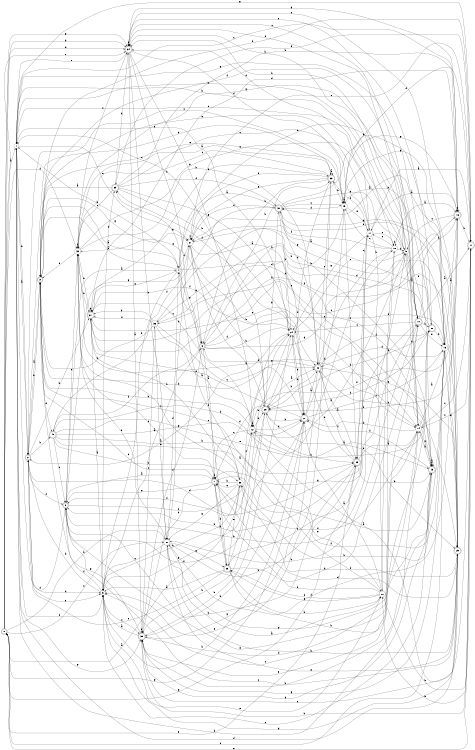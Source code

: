 digraph n33_7 {
__start0 [label="" shape="none"];

rankdir=LR;
size="8,5";

s0 [style="rounded,filled", color="black", fillcolor="white" shape="doublecircle", label="0"];
s1 [style="filled", color="black", fillcolor="white" shape="circle", label="1"];
s2 [style="rounded,filled", color="black", fillcolor="white" shape="doublecircle", label="2"];
s3 [style="rounded,filled", color="black", fillcolor="white" shape="doublecircle", label="3"];
s4 [style="filled", color="black", fillcolor="white" shape="circle", label="4"];
s5 [style="filled", color="black", fillcolor="white" shape="circle", label="5"];
s6 [style="rounded,filled", color="black", fillcolor="white" shape="doublecircle", label="6"];
s7 [style="rounded,filled", color="black", fillcolor="white" shape="doublecircle", label="7"];
s8 [style="rounded,filled", color="black", fillcolor="white" shape="doublecircle", label="8"];
s9 [style="filled", color="black", fillcolor="white" shape="circle", label="9"];
s10 [style="rounded,filled", color="black", fillcolor="white" shape="doublecircle", label="10"];
s11 [style="rounded,filled", color="black", fillcolor="white" shape="doublecircle", label="11"];
s12 [style="filled", color="black", fillcolor="white" shape="circle", label="12"];
s13 [style="rounded,filled", color="black", fillcolor="white" shape="doublecircle", label="13"];
s14 [style="filled", color="black", fillcolor="white" shape="circle", label="14"];
s15 [style="filled", color="black", fillcolor="white" shape="circle", label="15"];
s16 [style="rounded,filled", color="black", fillcolor="white" shape="doublecircle", label="16"];
s17 [style="filled", color="black", fillcolor="white" shape="circle", label="17"];
s18 [style="filled", color="black", fillcolor="white" shape="circle", label="18"];
s19 [style="filled", color="black", fillcolor="white" shape="circle", label="19"];
s20 [style="rounded,filled", color="black", fillcolor="white" shape="doublecircle", label="20"];
s21 [style="filled", color="black", fillcolor="white" shape="circle", label="21"];
s22 [style="rounded,filled", color="black", fillcolor="white" shape="doublecircle", label="22"];
s23 [style="rounded,filled", color="black", fillcolor="white" shape="doublecircle", label="23"];
s24 [style="filled", color="black", fillcolor="white" shape="circle", label="24"];
s25 [style="rounded,filled", color="black", fillcolor="white" shape="doublecircle", label="25"];
s26 [style="filled", color="black", fillcolor="white" shape="circle", label="26"];
s27 [style="rounded,filled", color="black", fillcolor="white" shape="doublecircle", label="27"];
s28 [style="rounded,filled", color="black", fillcolor="white" shape="doublecircle", label="28"];
s29 [style="rounded,filled", color="black", fillcolor="white" shape="doublecircle", label="29"];
s30 [style="rounded,filled", color="black", fillcolor="white" shape="doublecircle", label="30"];
s31 [style="filled", color="black", fillcolor="white" shape="circle", label="31"];
s32 [style="filled", color="black", fillcolor="white" shape="circle", label="32"];
s33 [style="rounded,filled", color="black", fillcolor="white" shape="doublecircle", label="33"];
s34 [style="rounded,filled", color="black", fillcolor="white" shape="doublecircle", label="34"];
s35 [style="rounded,filled", color="black", fillcolor="white" shape="doublecircle", label="35"];
s36 [style="filled", color="black", fillcolor="white" shape="circle", label="36"];
s37 [style="rounded,filled", color="black", fillcolor="white" shape="doublecircle", label="37"];
s38 [style="filled", color="black", fillcolor="white" shape="circle", label="38"];
s39 [style="rounded,filled", color="black", fillcolor="white" shape="doublecircle", label="39"];
s40 [style="rounded,filled", color="black", fillcolor="white" shape="doublecircle", label="40"];
s0 -> s1 [label="a"];
s0 -> s31 [label="b"];
s0 -> s31 [label="c"];
s0 -> s34 [label="d"];
s0 -> s34 [label="e"];
s0 -> s32 [label="f"];
s0 -> s34 [label="g"];
s0 -> s34 [label="h"];
s1 -> s2 [label="a"];
s1 -> s2 [label="b"];
s1 -> s16 [label="c"];
s1 -> s29 [label="d"];
s1 -> s21 [label="e"];
s1 -> s5 [label="f"];
s1 -> s35 [label="g"];
s1 -> s18 [label="h"];
s2 -> s3 [label="a"];
s2 -> s40 [label="b"];
s2 -> s19 [label="c"];
s2 -> s5 [label="d"];
s2 -> s5 [label="e"];
s2 -> s8 [label="f"];
s2 -> s33 [label="g"];
s2 -> s37 [label="h"];
s3 -> s4 [label="a"];
s3 -> s2 [label="b"];
s3 -> s7 [label="c"];
s3 -> s40 [label="d"];
s3 -> s19 [label="e"];
s3 -> s10 [label="f"];
s3 -> s21 [label="g"];
s3 -> s22 [label="h"];
s4 -> s3 [label="a"];
s4 -> s5 [label="b"];
s4 -> s21 [label="c"];
s4 -> s10 [label="d"];
s4 -> s37 [label="e"];
s4 -> s13 [label="f"];
s4 -> s6 [label="g"];
s4 -> s1 [label="h"];
s5 -> s6 [label="a"];
s5 -> s27 [label="b"];
s5 -> s35 [label="c"];
s5 -> s39 [label="d"];
s5 -> s12 [label="e"];
s5 -> s8 [label="f"];
s5 -> s29 [label="g"];
s5 -> s2 [label="h"];
s6 -> s7 [label="a"];
s6 -> s33 [label="b"];
s6 -> s16 [label="c"];
s6 -> s35 [label="d"];
s6 -> s15 [label="e"];
s6 -> s40 [label="f"];
s6 -> s9 [label="g"];
s6 -> s24 [label="h"];
s7 -> s8 [label="a"];
s7 -> s35 [label="b"];
s7 -> s32 [label="c"];
s7 -> s25 [label="d"];
s7 -> s8 [label="e"];
s7 -> s7 [label="f"];
s7 -> s10 [label="g"];
s7 -> s25 [label="h"];
s8 -> s4 [label="a"];
s8 -> s9 [label="b"];
s8 -> s29 [label="c"];
s8 -> s1 [label="d"];
s8 -> s32 [label="e"];
s8 -> s24 [label="f"];
s8 -> s21 [label="g"];
s8 -> s23 [label="h"];
s9 -> s10 [label="a"];
s9 -> s1 [label="b"];
s9 -> s1 [label="c"];
s9 -> s14 [label="d"];
s9 -> s34 [label="e"];
s9 -> s13 [label="f"];
s9 -> s12 [label="g"];
s9 -> s34 [label="h"];
s10 -> s11 [label="a"];
s10 -> s31 [label="b"];
s10 -> s24 [label="c"];
s10 -> s23 [label="d"];
s10 -> s15 [label="e"];
s10 -> s16 [label="f"];
s10 -> s32 [label="g"];
s10 -> s20 [label="h"];
s11 -> s12 [label="a"];
s11 -> s35 [label="b"];
s11 -> s14 [label="c"];
s11 -> s3 [label="d"];
s11 -> s0 [label="e"];
s11 -> s39 [label="f"];
s11 -> s1 [label="g"];
s11 -> s26 [label="h"];
s12 -> s13 [label="a"];
s12 -> s3 [label="b"];
s12 -> s7 [label="c"];
s12 -> s27 [label="d"];
s12 -> s26 [label="e"];
s12 -> s12 [label="f"];
s12 -> s24 [label="g"];
s12 -> s28 [label="h"];
s13 -> s14 [label="a"];
s13 -> s35 [label="b"];
s13 -> s5 [label="c"];
s13 -> s13 [label="d"];
s13 -> s36 [label="e"];
s13 -> s27 [label="f"];
s13 -> s35 [label="g"];
s13 -> s13 [label="h"];
s14 -> s15 [label="a"];
s14 -> s34 [label="b"];
s14 -> s11 [label="c"];
s14 -> s1 [label="d"];
s14 -> s8 [label="e"];
s14 -> s7 [label="f"];
s14 -> s13 [label="g"];
s14 -> s27 [label="h"];
s15 -> s16 [label="a"];
s15 -> s30 [label="b"];
s15 -> s0 [label="c"];
s15 -> s22 [label="d"];
s15 -> s29 [label="e"];
s15 -> s7 [label="f"];
s15 -> s35 [label="g"];
s15 -> s38 [label="h"];
s16 -> s17 [label="a"];
s16 -> s28 [label="b"];
s16 -> s9 [label="c"];
s16 -> s37 [label="d"];
s16 -> s16 [label="e"];
s16 -> s12 [label="f"];
s16 -> s34 [label="g"];
s16 -> s11 [label="h"];
s17 -> s11 [label="a"];
s17 -> s8 [label="b"];
s17 -> s18 [label="c"];
s17 -> s34 [label="d"];
s17 -> s3 [label="e"];
s17 -> s33 [label="f"];
s17 -> s24 [label="g"];
s17 -> s26 [label="h"];
s18 -> s16 [label="a"];
s18 -> s9 [label="b"];
s18 -> s19 [label="c"];
s18 -> s22 [label="d"];
s18 -> s17 [label="e"];
s18 -> s21 [label="f"];
s18 -> s31 [label="g"];
s18 -> s18 [label="h"];
s19 -> s19 [label="a"];
s19 -> s20 [label="b"];
s19 -> s23 [label="c"];
s19 -> s30 [label="d"];
s19 -> s17 [label="e"];
s19 -> s11 [label="f"];
s19 -> s16 [label="g"];
s19 -> s6 [label="h"];
s20 -> s21 [label="a"];
s20 -> s36 [label="b"];
s20 -> s5 [label="c"];
s20 -> s28 [label="d"];
s20 -> s34 [label="e"];
s20 -> s28 [label="f"];
s20 -> s1 [label="g"];
s20 -> s15 [label="h"];
s21 -> s22 [label="a"];
s21 -> s27 [label="b"];
s21 -> s21 [label="c"];
s21 -> s31 [label="d"];
s21 -> s11 [label="e"];
s21 -> s28 [label="f"];
s21 -> s6 [label="g"];
s21 -> s13 [label="h"];
s22 -> s23 [label="a"];
s22 -> s28 [label="b"];
s22 -> s33 [label="c"];
s22 -> s6 [label="d"];
s22 -> s29 [label="e"];
s22 -> s20 [label="f"];
s22 -> s35 [label="g"];
s22 -> s29 [label="h"];
s23 -> s14 [label="a"];
s23 -> s24 [label="b"];
s23 -> s17 [label="c"];
s23 -> s2 [label="d"];
s23 -> s0 [label="e"];
s23 -> s22 [label="f"];
s23 -> s0 [label="g"];
s23 -> s13 [label="h"];
s24 -> s2 [label="a"];
s24 -> s25 [label="b"];
s24 -> s1 [label="c"];
s24 -> s39 [label="d"];
s24 -> s9 [label="e"];
s24 -> s37 [label="f"];
s24 -> s27 [label="g"];
s24 -> s27 [label="h"];
s25 -> s5 [label="a"];
s25 -> s26 [label="b"];
s25 -> s2 [label="c"];
s25 -> s10 [label="d"];
s25 -> s38 [label="e"];
s25 -> s17 [label="f"];
s25 -> s39 [label="g"];
s25 -> s13 [label="h"];
s26 -> s27 [label="a"];
s26 -> s7 [label="b"];
s26 -> s3 [label="c"];
s26 -> s18 [label="d"];
s26 -> s5 [label="e"];
s26 -> s25 [label="f"];
s26 -> s25 [label="g"];
s26 -> s11 [label="h"];
s27 -> s22 [label="a"];
s27 -> s28 [label="b"];
s27 -> s15 [label="c"];
s27 -> s19 [label="d"];
s27 -> s37 [label="e"];
s27 -> s8 [label="f"];
s27 -> s0 [label="g"];
s27 -> s35 [label="h"];
s28 -> s22 [label="a"];
s28 -> s29 [label="b"];
s28 -> s1 [label="c"];
s28 -> s7 [label="d"];
s28 -> s32 [label="e"];
s28 -> s8 [label="f"];
s28 -> s30 [label="g"];
s28 -> s23 [label="h"];
s29 -> s30 [label="a"];
s29 -> s31 [label="b"];
s29 -> s34 [label="c"];
s29 -> s7 [label="d"];
s29 -> s35 [label="e"];
s29 -> s38 [label="f"];
s29 -> s19 [label="g"];
s29 -> s37 [label="h"];
s30 -> s4 [label="a"];
s30 -> s15 [label="b"];
s30 -> s19 [label="c"];
s30 -> s22 [label="d"];
s30 -> s10 [label="e"];
s30 -> s21 [label="f"];
s30 -> s15 [label="g"];
s30 -> s24 [label="h"];
s31 -> s26 [label="a"];
s31 -> s32 [label="b"];
s31 -> s5 [label="c"];
s31 -> s4 [label="d"];
s31 -> s29 [label="e"];
s31 -> s16 [label="f"];
s31 -> s25 [label="g"];
s31 -> s23 [label="h"];
s32 -> s33 [label="a"];
s32 -> s22 [label="b"];
s32 -> s34 [label="c"];
s32 -> s3 [label="d"];
s32 -> s9 [label="e"];
s32 -> s32 [label="f"];
s32 -> s14 [label="g"];
s32 -> s37 [label="h"];
s33 -> s33 [label="a"];
s33 -> s6 [label="b"];
s33 -> s32 [label="c"];
s33 -> s28 [label="d"];
s33 -> s5 [label="e"];
s33 -> s21 [label="f"];
s33 -> s21 [label="g"];
s33 -> s19 [label="h"];
s34 -> s35 [label="a"];
s34 -> s6 [label="b"];
s34 -> s14 [label="c"];
s34 -> s19 [label="d"];
s34 -> s1 [label="e"];
s34 -> s34 [label="f"];
s34 -> s12 [label="g"];
s34 -> s31 [label="h"];
s35 -> s5 [label="a"];
s35 -> s24 [label="b"];
s35 -> s36 [label="c"];
s35 -> s10 [label="d"];
s35 -> s14 [label="e"];
s35 -> s35 [label="f"];
s35 -> s3 [label="g"];
s35 -> s28 [label="h"];
s36 -> s12 [label="a"];
s36 -> s37 [label="b"];
s36 -> s27 [label="c"];
s36 -> s14 [label="d"];
s36 -> s31 [label="e"];
s36 -> s37 [label="f"];
s36 -> s15 [label="g"];
s36 -> s3 [label="h"];
s37 -> s5 [label="a"];
s37 -> s38 [label="b"];
s37 -> s12 [label="c"];
s37 -> s29 [label="d"];
s37 -> s14 [label="e"];
s37 -> s33 [label="f"];
s37 -> s37 [label="g"];
s37 -> s32 [label="h"];
s38 -> s0 [label="a"];
s38 -> s5 [label="b"];
s38 -> s32 [label="c"];
s38 -> s4 [label="d"];
s38 -> s7 [label="e"];
s38 -> s12 [label="f"];
s38 -> s31 [label="g"];
s38 -> s7 [label="h"];
s39 -> s3 [label="a"];
s39 -> s16 [label="b"];
s39 -> s17 [label="c"];
s39 -> s34 [label="d"];
s39 -> s32 [label="e"];
s39 -> s30 [label="f"];
s39 -> s27 [label="g"];
s39 -> s24 [label="h"];
s40 -> s13 [label="a"];
s40 -> s23 [label="b"];
s40 -> s8 [label="c"];
s40 -> s18 [label="d"];
s40 -> s20 [label="e"];
s40 -> s30 [label="f"];
s40 -> s27 [label="g"];
s40 -> s38 [label="h"];

}